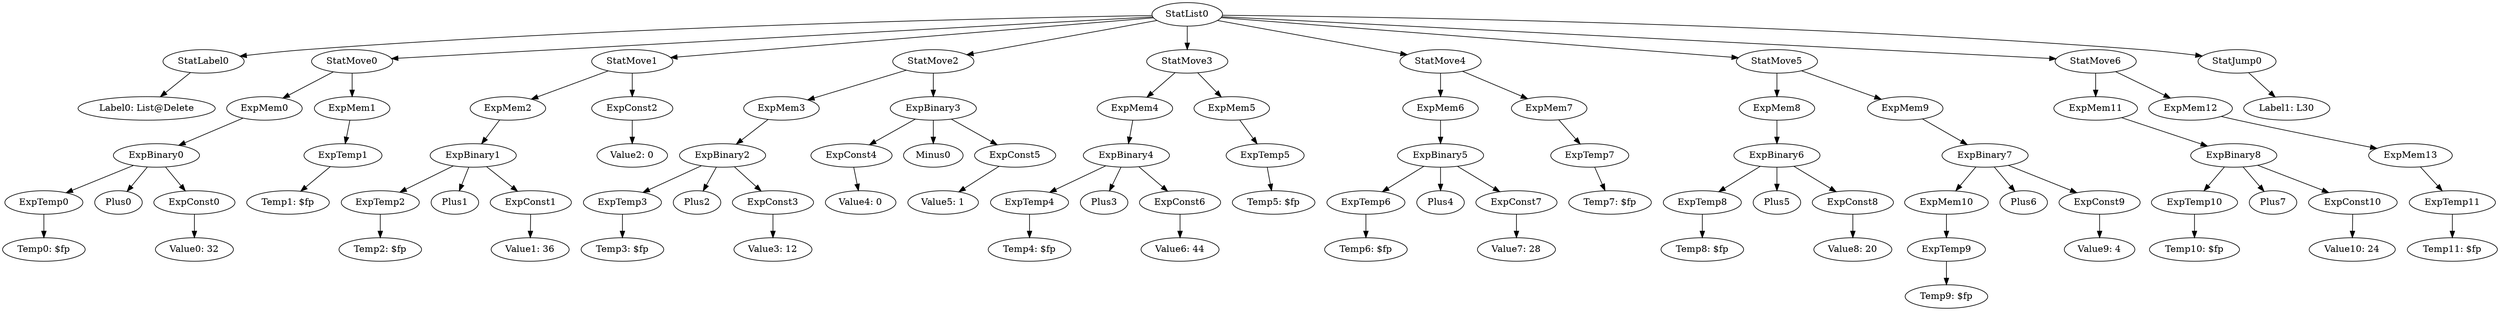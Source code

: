 digraph {
	ordering = out;
	StatJump0 -> "Label1: L30";
	ExpMem12 -> ExpMem13;
	ExpTemp11 -> "Temp11: $fp";
	ExpMem11 -> ExpBinary8;
	ExpBinary8 -> ExpTemp10;
	ExpBinary8 -> Plus7;
	ExpBinary8 -> ExpConst10;
	ExpTemp10 -> "Temp10: $fp";
	ExpMem8 -> ExpBinary6;
	ExpTemp3 -> "Temp3: $fp";
	ExpConst3 -> "Value3: 12";
	ExpConst7 -> "Value7: 28";
	ExpMem13 -> ExpTemp11;
	StatMove1 -> ExpMem2;
	StatMove1 -> ExpConst2;
	ExpConst1 -> "Value1: 36";
	ExpBinary0 -> ExpTemp0;
	ExpBinary0 -> Plus0;
	ExpBinary0 -> ExpConst0;
	ExpMem4 -> ExpBinary4;
	StatMove0 -> ExpMem0;
	StatMove0 -> ExpMem1;
	ExpConst2 -> "Value2: 0";
	ExpBinary3 -> ExpConst4;
	ExpBinary3 -> Minus0;
	ExpBinary3 -> ExpConst5;
	StatMove5 -> ExpMem8;
	StatMove5 -> ExpMem9;
	ExpConst5 -> "Value5: 1";
	ExpMem2 -> ExpBinary1;
	ExpMem7 -> ExpTemp7;
	StatList0 -> StatLabel0;
	StatList0 -> StatMove0;
	StatList0 -> StatMove1;
	StatList0 -> StatMove2;
	StatList0 -> StatMove3;
	StatList0 -> StatMove4;
	StatList0 -> StatMove5;
	StatList0 -> StatMove6;
	StatList0 -> StatJump0;
	ExpBinary2 -> ExpTemp3;
	ExpBinary2 -> Plus2;
	ExpBinary2 -> ExpConst3;
	ExpMem5 -> ExpTemp5;
	StatLabel0 -> "Label0: List@Delete";
	StatMove2 -> ExpMem3;
	StatMove2 -> ExpBinary3;
	ExpTemp2 -> "Temp2: $fp";
	ExpMem3 -> ExpBinary2;
	ExpBinary1 -> ExpTemp2;
	ExpBinary1 -> Plus1;
	ExpBinary1 -> ExpConst1;
	ExpMem0 -> ExpBinary0;
	ExpConst10 -> "Value10: 24";
	StatMove4 -> ExpMem6;
	StatMove4 -> ExpMem7;
	ExpBinary6 -> ExpTemp8;
	ExpBinary6 -> Plus5;
	ExpBinary6 -> ExpConst8;
	ExpTemp1 -> "Temp1: $fp";
	ExpTemp5 -> "Temp5: $fp";
	ExpTemp8 -> "Temp8: $fp";
	ExpBinary7 -> ExpMem10;
	ExpBinary7 -> Plus6;
	ExpBinary7 -> ExpConst9;
	ExpTemp4 -> "Temp4: $fp";
	ExpTemp0 -> "Temp0: $fp";
	ExpTemp7 -> "Temp7: $fp";
	ExpConst0 -> "Value0: 32";
	ExpBinary4 -> ExpTemp4;
	ExpBinary4 -> Plus3;
	ExpBinary4 -> ExpConst6;
	ExpMem9 -> ExpBinary7;
	ExpMem1 -> ExpTemp1;
	ExpConst6 -> "Value6: 44";
	StatMove3 -> ExpMem4;
	StatMove3 -> ExpMem5;
	StatMove6 -> ExpMem11;
	StatMove6 -> ExpMem12;
	ExpTemp6 -> "Temp6: $fp";
	ExpMem10 -> ExpTemp9;
	ExpMem6 -> ExpBinary5;
	ExpConst4 -> "Value4: 0";
	ExpConst8 -> "Value8: 20";
	ExpTemp9 -> "Temp9: $fp";
	ExpBinary5 -> ExpTemp6;
	ExpBinary5 -> Plus4;
	ExpBinary5 -> ExpConst7;
	ExpConst9 -> "Value9: 4";
}

